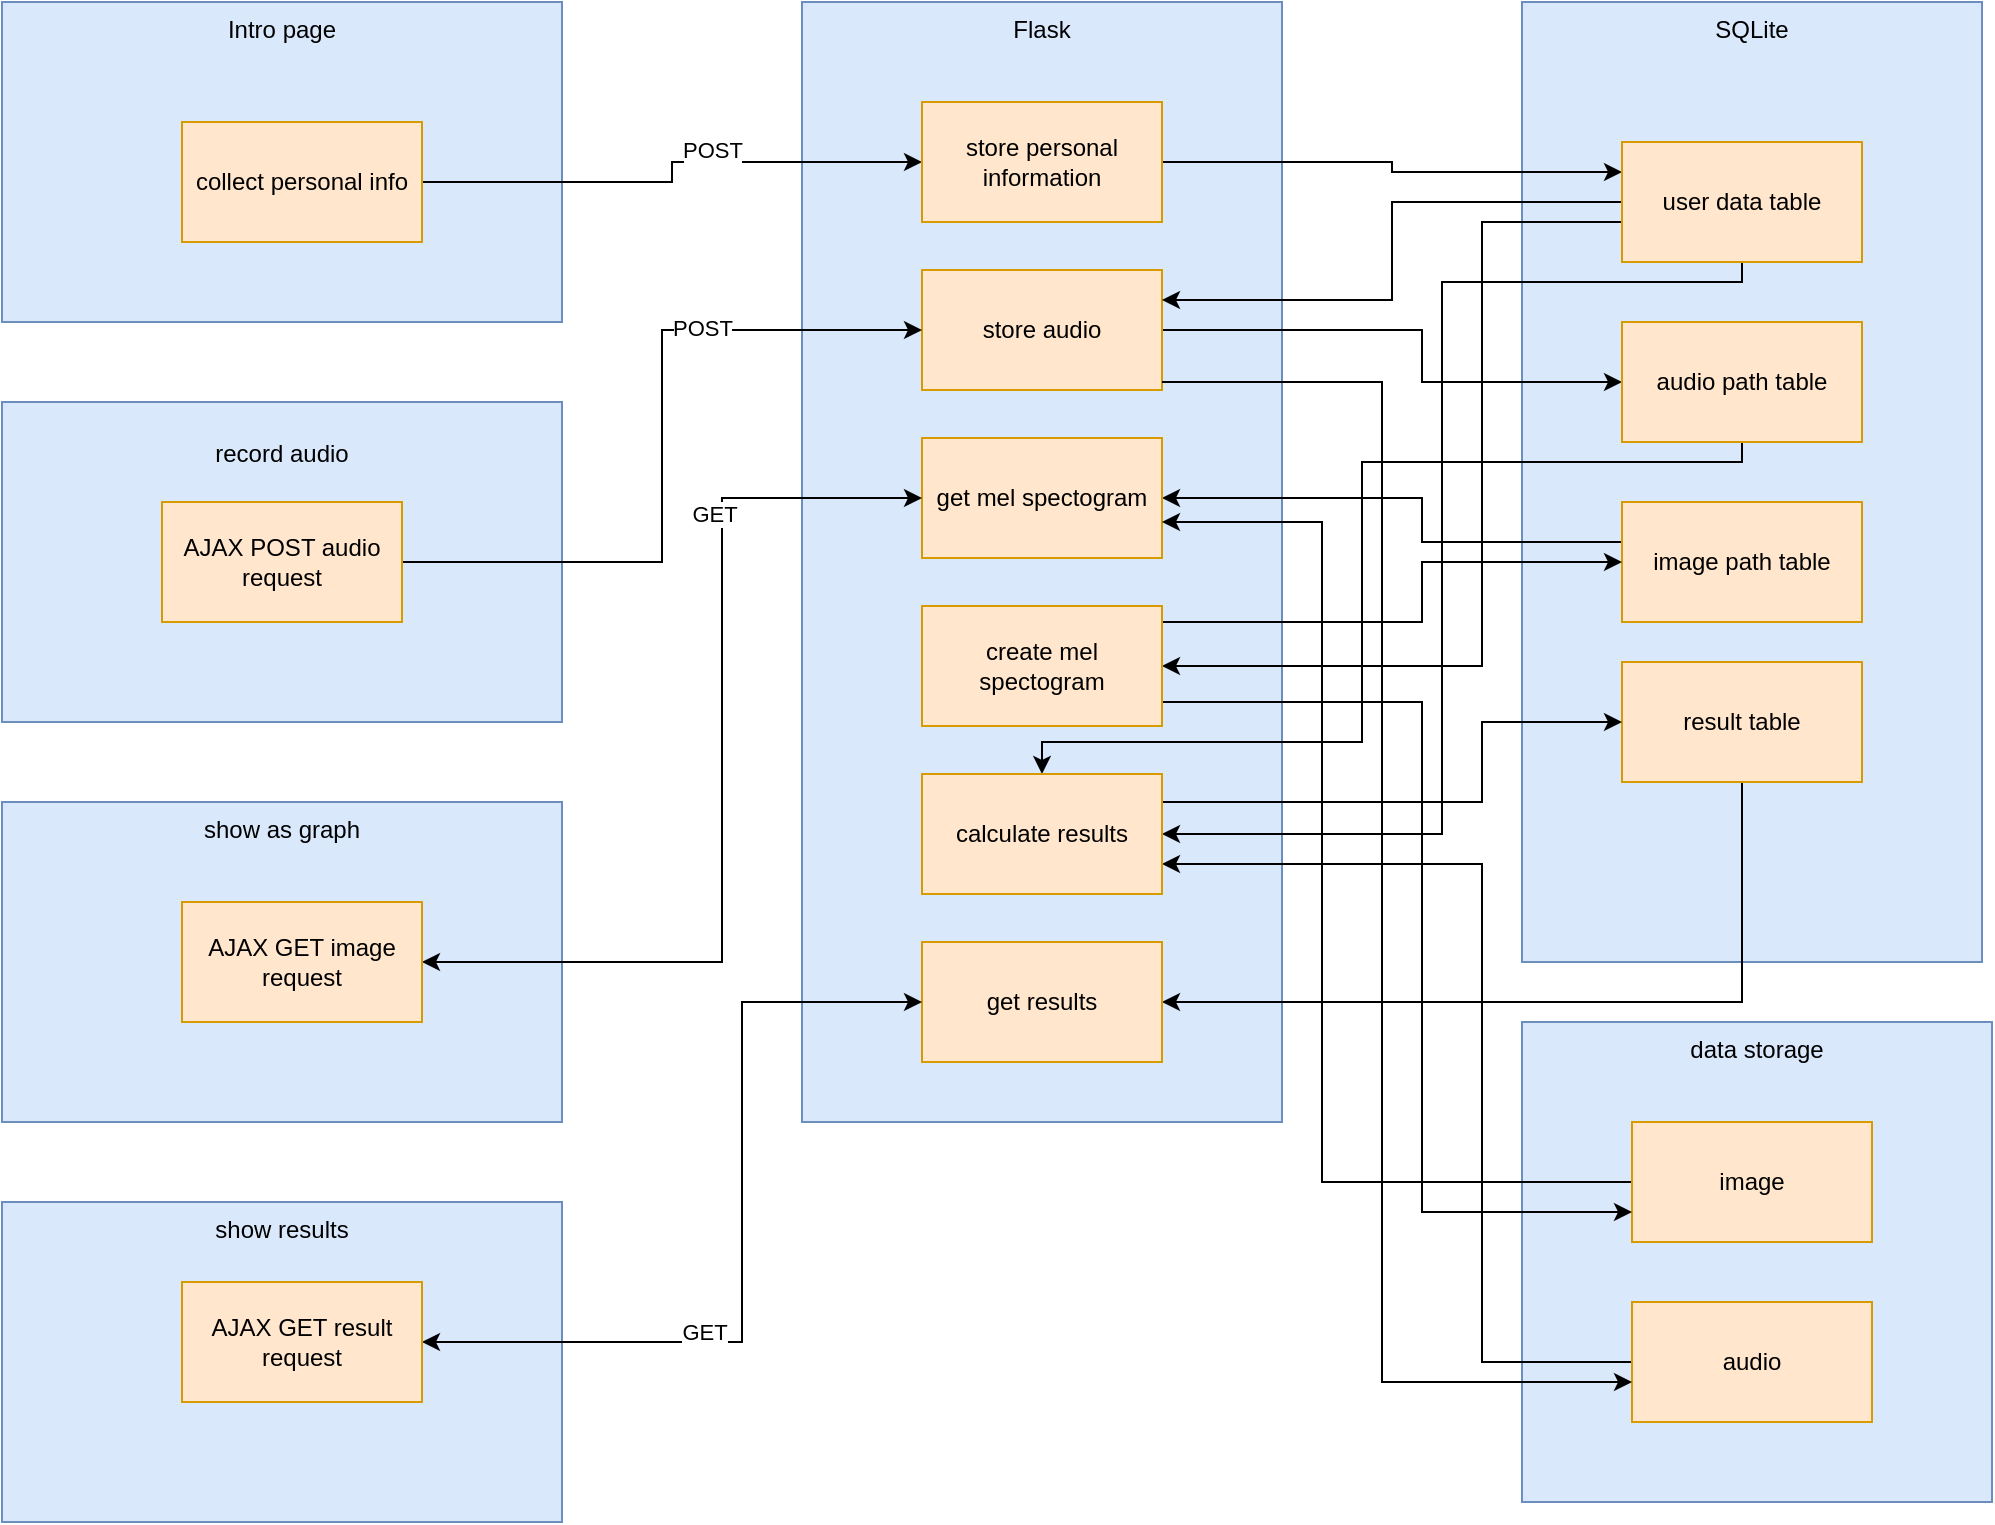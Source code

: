 <mxfile version="16.6.1" type="device"><diagram id="DigPFmXmRZh_vOOVM_xp" name="Page-1"><mxGraphModel dx="1994" dy="820" grid="1" gridSize="10" guides="1" tooltips="1" connect="1" arrows="1" fold="1" page="1" pageScale="1" pageWidth="1169" pageHeight="827" math="0" shadow="0"><root><mxCell id="0"/><mxCell id="1" parent="0"/><mxCell id="SYURv86TFBynAUH0S0aw-4" value="Intro page" style="rounded=0;whiteSpace=wrap;html=1;fillColor=#dae8fc;strokeColor=#6c8ebf;verticalAlign=top;" vertex="1" parent="1"><mxGeometry x="80" y="80" width="280" height="160" as="geometry"/></mxCell><mxCell id="SYURv86TFBynAUH0S0aw-5" value="&lt;p style=&quot;line-height: 1.2&quot; align=&quot;center&quot;&gt;record audio&lt;/p&gt;" style="rounded=0;whiteSpace=wrap;html=1;fillColor=#dae8fc;strokeColor=#6c8ebf;align=center;verticalAlign=top;" vertex="1" parent="1"><mxGeometry x="80" y="280" width="280" height="160" as="geometry"/></mxCell><mxCell id="SYURv86TFBynAUH0S0aw-7" value="Flask" style="rounded=0;whiteSpace=wrap;html=1;fillColor=#dae8fc;strokeColor=#6c8ebf;verticalAlign=top;" vertex="1" parent="1"><mxGeometry x="480" y="80" width="240" height="560" as="geometry"/></mxCell><mxCell id="SYURv86TFBynAUH0S0aw-8" value="show as graph" style="rounded=0;whiteSpace=wrap;html=1;fillColor=#dae8fc;strokeColor=#6c8ebf;verticalAlign=top;" vertex="1" parent="1"><mxGeometry x="80" y="480" width="280" height="160" as="geometry"/></mxCell><mxCell id="SYURv86TFBynAUH0S0aw-9" value="SQLite" style="rounded=0;whiteSpace=wrap;html=1;fillColor=#dae8fc;strokeColor=#6c8ebf;verticalAlign=top;" vertex="1" parent="1"><mxGeometry x="840" y="80" width="230" height="480" as="geometry"/></mxCell><mxCell id="SYURv86TFBynAUH0S0aw-46" style="edgeStyle=orthogonalEdgeStyle;rounded=0;orthogonalLoop=1;jettySize=auto;html=1;startArrow=classic;startFill=1;endArrow=none;endFill=0;" edge="1" parent="1" source="SYURv86TFBynAUH0S0aw-10" target="SYURv86TFBynAUH0S0aw-25"><mxGeometry relative="1" as="geometry"><Array as="points"><mxPoint x="790" y="328"/><mxPoint x="790" y="350"/></Array></mxGeometry></mxCell><mxCell id="SYURv86TFBynAUH0S0aw-10" value="get mel spectogram" style="rounded=0;whiteSpace=wrap;html=1;fillColor=#ffe6cc;strokeColor=#d79b00;flipH=1;flipV=1;" vertex="1" parent="1"><mxGeometry x="540" y="298" width="120" height="60" as="geometry"/></mxCell><mxCell id="SYURv86TFBynAUH0S0aw-35" style="edgeStyle=orthogonalEdgeStyle;rounded=0;orthogonalLoop=1;jettySize=auto;html=1;startArrow=none;startFill=0;" edge="1" parent="1" source="SYURv86TFBynAUH0S0aw-11" target="SYURv86TFBynAUH0S0aw-24"><mxGeometry relative="1" as="geometry"><Array as="points"><mxPoint x="790" y="244"/><mxPoint x="790" y="270"/></Array></mxGeometry></mxCell><mxCell id="SYURv86TFBynAUH0S0aw-11" value="store audio" style="rounded=0;whiteSpace=wrap;html=1;fillColor=#ffe6cc;strokeColor=#d79b00;flipH=1;flipV=1;" vertex="1" parent="1"><mxGeometry x="540" y="214" width="120" height="60" as="geometry"/></mxCell><mxCell id="SYURv86TFBynAUH0S0aw-19" style="edgeStyle=orthogonalEdgeStyle;rounded=0;orthogonalLoop=1;jettySize=auto;html=1;" edge="1" parent="1" source="SYURv86TFBynAUH0S0aw-12" target="SYURv86TFBynAUH0S0aw-14"><mxGeometry relative="1" as="geometry"/></mxCell><mxCell id="SYURv86TFBynAUH0S0aw-29" value="POST" style="edgeLabel;html=1;align=center;verticalAlign=middle;resizable=0;points=[];" vertex="1" connectable="0" parent="SYURv86TFBynAUH0S0aw-19"><mxGeometry x="0.192" y="6" relative="1" as="geometry"><mxPoint as="offset"/></mxGeometry></mxCell><mxCell id="SYURv86TFBynAUH0S0aw-12" value="collect personal info" style="rounded=0;whiteSpace=wrap;html=1;fillColor=#ffe6cc;strokeColor=#d79b00;" vertex="1" parent="1"><mxGeometry x="170" y="140" width="120" height="60" as="geometry"/></mxCell><mxCell id="SYURv86TFBynAUH0S0aw-13" value="show results" style="rounded=0;whiteSpace=wrap;html=1;fillColor=#dae8fc;strokeColor=#6c8ebf;verticalAlign=top;" vertex="1" parent="1"><mxGeometry x="80" y="680" width="280" height="160" as="geometry"/></mxCell><mxCell id="SYURv86TFBynAUH0S0aw-36" style="edgeStyle=orthogonalEdgeStyle;rounded=0;orthogonalLoop=1;jettySize=auto;html=1;startArrow=none;startFill=0;entryX=0;entryY=0.25;entryDx=0;entryDy=0;" edge="1" parent="1" source="SYURv86TFBynAUH0S0aw-14" target="SYURv86TFBynAUH0S0aw-23"><mxGeometry relative="1" as="geometry"/></mxCell><mxCell id="SYURv86TFBynAUH0S0aw-14" value="store personal information" style="rounded=0;whiteSpace=wrap;html=1;fillColor=#ffe6cc;strokeColor=#d79b00;flipH=1;flipV=1;" vertex="1" parent="1"><mxGeometry x="540" y="130" width="120" height="60" as="geometry"/></mxCell><mxCell id="SYURv86TFBynAUH0S0aw-44" style="edgeStyle=orthogonalEdgeStyle;rounded=0;orthogonalLoop=1;jettySize=auto;html=1;startArrow=classic;startFill=1;endArrow=none;endFill=0;" edge="1" parent="1" source="SYURv86TFBynAUH0S0aw-15" target="SYURv86TFBynAUH0S0aw-33"><mxGeometry relative="1" as="geometry"/></mxCell><mxCell id="SYURv86TFBynAUH0S0aw-15" value="get results" style="rounded=0;whiteSpace=wrap;html=1;fillColor=#ffe6cc;strokeColor=#d79b00;flipH=1;flipV=1;" vertex="1" parent="1"><mxGeometry x="540" y="550" width="120" height="60" as="geometry"/></mxCell><mxCell id="SYURv86TFBynAUH0S0aw-20" style="edgeStyle=orthogonalEdgeStyle;rounded=0;orthogonalLoop=1;jettySize=auto;html=1;entryX=0;entryY=0.5;entryDx=0;entryDy=0;" edge="1" parent="1" source="SYURv86TFBynAUH0S0aw-16" target="SYURv86TFBynAUH0S0aw-11"><mxGeometry relative="1" as="geometry"/></mxCell><mxCell id="SYURv86TFBynAUH0S0aw-30" value="POST" style="edgeLabel;html=1;align=center;verticalAlign=middle;resizable=0;points=[];" vertex="1" connectable="0" parent="SYURv86TFBynAUH0S0aw-20"><mxGeometry x="0.412" y="1" relative="1" as="geometry"><mxPoint as="offset"/></mxGeometry></mxCell><mxCell id="SYURv86TFBynAUH0S0aw-16" value="AJAX POST audio request" style="rounded=0;whiteSpace=wrap;html=1;fillColor=#ffe6cc;strokeColor=#d79b00;" vertex="1" parent="1"><mxGeometry x="160" y="330" width="120" height="60" as="geometry"/></mxCell><mxCell id="SYURv86TFBynAUH0S0aw-21" style="edgeStyle=orthogonalEdgeStyle;rounded=0;orthogonalLoop=1;jettySize=auto;html=1;entryX=0;entryY=0.5;entryDx=0;entryDy=0;startArrow=classic;startFill=1;" edge="1" parent="1" source="SYURv86TFBynAUH0S0aw-17" target="SYURv86TFBynAUH0S0aw-10"><mxGeometry relative="1" as="geometry"><Array as="points"><mxPoint x="440" y="560"/><mxPoint x="440" y="328"/></Array></mxGeometry></mxCell><mxCell id="SYURv86TFBynAUH0S0aw-31" value="GET" style="edgeLabel;html=1;align=center;verticalAlign=middle;resizable=0;points=[];" vertex="1" connectable="0" parent="SYURv86TFBynAUH0S0aw-21"><mxGeometry x="0.551" y="4" relative="1" as="geometry"><mxPoint as="offset"/></mxGeometry></mxCell><mxCell id="SYURv86TFBynAUH0S0aw-17" value="AJAX GET image request" style="rounded=0;whiteSpace=wrap;html=1;fillColor=#ffe6cc;strokeColor=#d79b00;" vertex="1" parent="1"><mxGeometry x="170" y="530" width="120" height="60" as="geometry"/></mxCell><mxCell id="SYURv86TFBynAUH0S0aw-22" style="edgeStyle=orthogonalEdgeStyle;rounded=0;orthogonalLoop=1;jettySize=auto;html=1;startArrow=classic;startFill=1;" edge="1" parent="1" source="SYURv86TFBynAUH0S0aw-18" target="SYURv86TFBynAUH0S0aw-15"><mxGeometry relative="1" as="geometry"><Array as="points"><mxPoint x="450" y="750"/><mxPoint x="450" y="580"/></Array></mxGeometry></mxCell><mxCell id="SYURv86TFBynAUH0S0aw-32" value="GET" style="edgeLabel;html=1;align=center;verticalAlign=middle;resizable=0;points=[];" vertex="1" connectable="0" parent="SYURv86TFBynAUH0S0aw-22"><mxGeometry x="-0.328" y="5" relative="1" as="geometry"><mxPoint as="offset"/></mxGeometry></mxCell><mxCell id="SYURv86TFBynAUH0S0aw-18" value="AJAX GET result request" style="rounded=0;whiteSpace=wrap;html=1;fillColor=#ffe6cc;strokeColor=#d79b00;" vertex="1" parent="1"><mxGeometry x="170" y="720" width="120" height="60" as="geometry"/></mxCell><mxCell id="SYURv86TFBynAUH0S0aw-49" style="edgeStyle=orthogonalEdgeStyle;rounded=0;orthogonalLoop=1;jettySize=auto;html=1;entryX=1;entryY=0.25;entryDx=0;entryDy=0;startArrow=none;startFill=0;endArrow=classic;endFill=1;" edge="1" parent="1" source="SYURv86TFBynAUH0S0aw-23" target="SYURv86TFBynAUH0S0aw-11"><mxGeometry relative="1" as="geometry"/></mxCell><mxCell id="SYURv86TFBynAUH0S0aw-50" style="edgeStyle=orthogonalEdgeStyle;rounded=0;orthogonalLoop=1;jettySize=auto;html=1;entryX=1;entryY=0.5;entryDx=0;entryDy=0;startArrow=none;startFill=0;endArrow=classic;endFill=1;" edge="1" parent="1" source="SYURv86TFBynAUH0S0aw-23" target="SYURv86TFBynAUH0S0aw-39"><mxGeometry relative="1" as="geometry"><Array as="points"><mxPoint x="820" y="190"/><mxPoint x="820" y="412"/></Array></mxGeometry></mxCell><mxCell id="SYURv86TFBynAUH0S0aw-51" style="edgeStyle=orthogonalEdgeStyle;rounded=0;orthogonalLoop=1;jettySize=auto;html=1;entryX=1;entryY=0.5;entryDx=0;entryDy=0;startArrow=none;startFill=0;endArrow=classic;endFill=1;" edge="1" parent="1" source="SYURv86TFBynAUH0S0aw-23" target="SYURv86TFBynAUH0S0aw-38"><mxGeometry relative="1" as="geometry"><Array as="points"><mxPoint x="950" y="220"/><mxPoint x="800" y="220"/><mxPoint x="800" y="496"/></Array></mxGeometry></mxCell><mxCell id="SYURv86TFBynAUH0S0aw-23" value="user data table" style="rounded=0;whiteSpace=wrap;html=1;fillColor=#ffe6cc;strokeColor=#d79b00;" vertex="1" parent="1"><mxGeometry x="890" y="150" width="120" height="60" as="geometry"/></mxCell><mxCell id="SYURv86TFBynAUH0S0aw-52" style="edgeStyle=orthogonalEdgeStyle;rounded=0;orthogonalLoop=1;jettySize=auto;html=1;startArrow=none;startFill=0;endArrow=classic;endFill=1;" edge="1" parent="1" source="SYURv86TFBynAUH0S0aw-24" target="SYURv86TFBynAUH0S0aw-38"><mxGeometry relative="1" as="geometry"><Array as="points"><mxPoint x="950" y="310"/><mxPoint x="760" y="310"/><mxPoint x="760" y="450"/><mxPoint x="600" y="450"/></Array></mxGeometry></mxCell><mxCell id="SYURv86TFBynAUH0S0aw-24" value="audio path table" style="rounded=0;whiteSpace=wrap;html=1;fillColor=#ffe6cc;strokeColor=#d79b00;" vertex="1" parent="1"><mxGeometry x="890" y="240" width="120" height="60" as="geometry"/></mxCell><mxCell id="SYURv86TFBynAUH0S0aw-25" value="image path table" style="rounded=0;whiteSpace=wrap;html=1;fillColor=#ffe6cc;strokeColor=#d79b00;" vertex="1" parent="1"><mxGeometry x="890" y="330" width="120" height="60" as="geometry"/></mxCell><mxCell id="SYURv86TFBynAUH0S0aw-26" value="data storage" style="rounded=0;whiteSpace=wrap;html=1;fillColor=#dae8fc;strokeColor=#6c8ebf;verticalAlign=top;" vertex="1" parent="1"><mxGeometry x="840" y="590" width="235" height="240" as="geometry"/></mxCell><mxCell id="SYURv86TFBynAUH0S0aw-43" style="edgeStyle=orthogonalEdgeStyle;rounded=0;orthogonalLoop=1;jettySize=auto;html=1;startArrow=none;startFill=0;" edge="1" parent="1" source="SYURv86TFBynAUH0S0aw-27" target="SYURv86TFBynAUH0S0aw-10"><mxGeometry relative="1" as="geometry"><Array as="points"><mxPoint x="740" y="670"/><mxPoint x="740" y="340"/></Array></mxGeometry></mxCell><mxCell id="SYURv86TFBynAUH0S0aw-27" value="image " style="rounded=0;whiteSpace=wrap;html=1;fillColor=#ffe6cc;strokeColor=#d79b00;" vertex="1" parent="1"><mxGeometry x="895" y="640" width="120" height="60" as="geometry"/></mxCell><mxCell id="SYURv86TFBynAUH0S0aw-47" style="edgeStyle=orthogonalEdgeStyle;rounded=0;orthogonalLoop=1;jettySize=auto;html=1;entryX=1;entryY=0.75;entryDx=0;entryDy=0;startArrow=none;startFill=0;" edge="1" parent="1" source="SYURv86TFBynAUH0S0aw-28" target="SYURv86TFBynAUH0S0aw-38"><mxGeometry relative="1" as="geometry"><Array as="points"><mxPoint x="820" y="760"/><mxPoint x="820" y="511"/></Array></mxGeometry></mxCell><mxCell id="SYURv86TFBynAUH0S0aw-28" value="audio" style="rounded=0;whiteSpace=wrap;html=1;fillColor=#ffe6cc;strokeColor=#d79b00;" vertex="1" parent="1"><mxGeometry x="895" y="730" width="120" height="60" as="geometry"/></mxCell><mxCell id="SYURv86TFBynAUH0S0aw-33" value="result table" style="rounded=0;whiteSpace=wrap;html=1;fillColor=#ffe6cc;strokeColor=#d79b00;" vertex="1" parent="1"><mxGeometry x="890" y="410" width="120" height="60" as="geometry"/></mxCell><mxCell id="SYURv86TFBynAUH0S0aw-34" style="edgeStyle=orthogonalEdgeStyle;rounded=0;orthogonalLoop=1;jettySize=auto;html=1;startArrow=none;startFill=0;" edge="1" parent="1" source="SYURv86TFBynAUH0S0aw-11" target="SYURv86TFBynAUH0S0aw-28"><mxGeometry relative="1" as="geometry"><Array as="points"><mxPoint x="770" y="270"/><mxPoint x="770" y="770"/></Array></mxGeometry></mxCell><mxCell id="SYURv86TFBynAUH0S0aw-41" style="edgeStyle=orthogonalEdgeStyle;rounded=0;orthogonalLoop=1;jettySize=auto;html=1;startArrow=none;startFill=0;" edge="1" parent="1" source="SYURv86TFBynAUH0S0aw-38" target="SYURv86TFBynAUH0S0aw-33"><mxGeometry relative="1" as="geometry"><Array as="points"><mxPoint x="820" y="480"/><mxPoint x="820" y="440"/></Array></mxGeometry></mxCell><mxCell id="SYURv86TFBynAUH0S0aw-38" value="calculate results" style="rounded=0;whiteSpace=wrap;html=1;fillColor=#ffe6cc;strokeColor=#d79b00;flipH=1;flipV=1;" vertex="1" parent="1"><mxGeometry x="540" y="466" width="120" height="60" as="geometry"/></mxCell><mxCell id="SYURv86TFBynAUH0S0aw-42" style="edgeStyle=orthogonalEdgeStyle;rounded=0;orthogonalLoop=1;jettySize=auto;html=1;entryX=0;entryY=0.75;entryDx=0;entryDy=0;startArrow=none;startFill=0;" edge="1" parent="1" source="SYURv86TFBynAUH0S0aw-39" target="SYURv86TFBynAUH0S0aw-27"><mxGeometry relative="1" as="geometry"><Array as="points"><mxPoint x="790" y="430"/><mxPoint x="790" y="685"/></Array></mxGeometry></mxCell><mxCell id="SYURv86TFBynAUH0S0aw-45" style="edgeStyle=orthogonalEdgeStyle;rounded=0;orthogonalLoop=1;jettySize=auto;html=1;startArrow=none;startFill=0;endArrow=classic;endFill=1;" edge="1" parent="1" source="SYURv86TFBynAUH0S0aw-39" target="SYURv86TFBynAUH0S0aw-25"><mxGeometry relative="1" as="geometry"><Array as="points"><mxPoint x="790" y="390"/><mxPoint x="790" y="360"/></Array></mxGeometry></mxCell><mxCell id="SYURv86TFBynAUH0S0aw-39" value="create mel spectogram" style="rounded=0;whiteSpace=wrap;html=1;fillColor=#ffe6cc;strokeColor=#d79b00;flipH=1;flipV=1;" vertex="1" parent="1"><mxGeometry x="540" y="382" width="120" height="60" as="geometry"/></mxCell></root></mxGraphModel></diagram></mxfile>